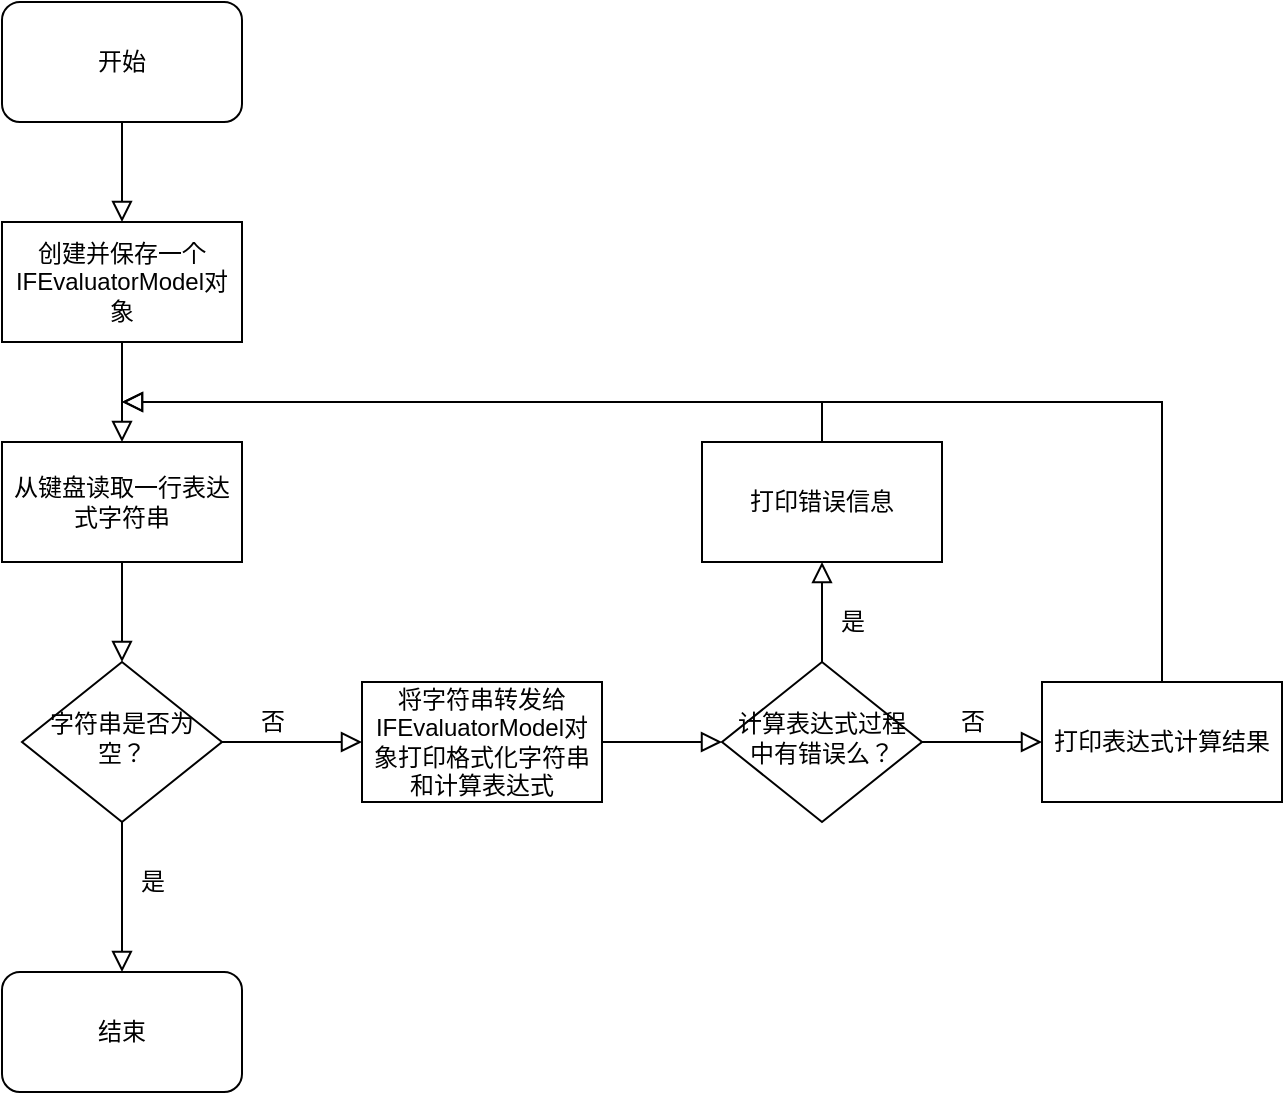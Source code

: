 <mxfile version="19.0.3" type="device"><diagram id="C5RBs43oDa-KdzZeNtuy" name="Page-1"><mxGraphModel dx="1219" dy="790" grid="1" gridSize="10" guides="1" tooltips="1" connect="1" arrows="1" fold="1" page="1" pageScale="1" pageWidth="827" pageHeight="1169" math="0" shadow="0"><root><mxCell id="WIyWlLk6GJQsqaUBKTNV-0"/><mxCell id="WIyWlLk6GJQsqaUBKTNV-1" parent="WIyWlLk6GJQsqaUBKTNV-0"/><mxCell id="f3YWGKGAmeOURzCdeR7j-0" value="从键盘读取一行表达式字符串" style="rounded=0;whiteSpace=wrap;html=1;" vertex="1" parent="WIyWlLk6GJQsqaUBKTNV-1"><mxGeometry x="120" y="260" width="120" height="60" as="geometry"/></mxCell><mxCell id="f3YWGKGAmeOURzCdeR7j-1" value="字符串是否为空？" style="rhombus;whiteSpace=wrap;html=1;shadow=0;fontFamily=Helvetica;fontSize=12;align=center;strokeWidth=1;spacing=6;spacingTop=-4;" vertex="1" parent="WIyWlLk6GJQsqaUBKTNV-1"><mxGeometry x="130" y="370" width="100" height="80" as="geometry"/></mxCell><mxCell id="f3YWGKGAmeOURzCdeR7j-2" value="创建并保存一个IFEvaluatorModel对象" style="rounded=0;whiteSpace=wrap;html=1;" vertex="1" parent="WIyWlLk6GJQsqaUBKTNV-1"><mxGeometry x="120" y="150" width="120" height="60" as="geometry"/></mxCell><mxCell id="f3YWGKGAmeOURzCdeR7j-4" value="" style="rounded=0;html=1;jettySize=auto;orthogonalLoop=1;fontSize=11;endArrow=block;endFill=0;endSize=8;strokeWidth=1;shadow=0;labelBackgroundColor=none;edgeStyle=orthogonalEdgeStyle;exitX=0.5;exitY=1;exitDx=0;exitDy=0;" edge="1" parent="WIyWlLk6GJQsqaUBKTNV-1" source="f3YWGKGAmeOURzCdeR7j-2" target="f3YWGKGAmeOURzCdeR7j-0"><mxGeometry relative="1" as="geometry"><mxPoint x="-30" y="230" as="sourcePoint"/><mxPoint x="-30" y="280" as="targetPoint"/></mxGeometry></mxCell><mxCell id="f3YWGKGAmeOURzCdeR7j-5" value="" style="rounded=0;html=1;jettySize=auto;orthogonalLoop=1;fontSize=11;endArrow=block;endFill=0;endSize=8;strokeWidth=1;shadow=0;labelBackgroundColor=none;edgeStyle=orthogonalEdgeStyle;exitX=0.5;exitY=1;exitDx=0;exitDy=0;" edge="1" parent="WIyWlLk6GJQsqaUBKTNV-1" source="f3YWGKGAmeOURzCdeR7j-9"><mxGeometry relative="1" as="geometry"><mxPoint x="179.5" y="90" as="sourcePoint"/><mxPoint x="180" y="150" as="targetPoint"/></mxGeometry></mxCell><mxCell id="f3YWGKGAmeOURzCdeR7j-6" value="" style="rounded=0;html=1;jettySize=auto;orthogonalLoop=1;fontSize=11;endArrow=block;endFill=0;endSize=8;strokeWidth=1;shadow=0;labelBackgroundColor=none;edgeStyle=orthogonalEdgeStyle;exitX=0.5;exitY=1;exitDx=0;exitDy=0;entryX=0.5;entryY=0;entryDx=0;entryDy=0;" edge="1" parent="WIyWlLk6GJQsqaUBKTNV-1" source="f3YWGKGAmeOURzCdeR7j-0" target="f3YWGKGAmeOURzCdeR7j-1"><mxGeometry relative="1" as="geometry"><mxPoint x="179.5" y="340" as="sourcePoint"/><mxPoint x="179.5" y="410" as="targetPoint"/></mxGeometry></mxCell><mxCell id="f3YWGKGAmeOURzCdeR7j-7" value="结束" style="rounded=1;whiteSpace=wrap;html=1;" vertex="1" parent="WIyWlLk6GJQsqaUBKTNV-1"><mxGeometry x="120" y="525" width="120" height="60" as="geometry"/></mxCell><mxCell id="f3YWGKGAmeOURzCdeR7j-8" value="" style="rounded=0;html=1;jettySize=auto;orthogonalLoop=1;fontSize=11;endArrow=block;endFill=0;endSize=8;strokeWidth=1;shadow=0;labelBackgroundColor=none;edgeStyle=orthogonalEdgeStyle;exitX=0.5;exitY=0;exitDx=0;exitDy=0;" edge="1" parent="WIyWlLk6GJQsqaUBKTNV-1" source="f3YWGKGAmeOURzCdeR7j-18"><mxGeometry relative="1" as="geometry"><mxPoint x="720" y="250" as="sourcePoint"/><mxPoint x="180" y="240" as="targetPoint"/><Array as="points"><mxPoint x="700" y="240"/><mxPoint x="560" y="240"/></Array></mxGeometry></mxCell><mxCell id="f3YWGKGAmeOURzCdeR7j-9" value="开始" style="rounded=1;whiteSpace=wrap;html=1;" vertex="1" parent="WIyWlLk6GJQsqaUBKTNV-1"><mxGeometry x="120" y="40" width="120" height="60" as="geometry"/></mxCell><mxCell id="f3YWGKGAmeOURzCdeR7j-10" value="" style="rounded=0;html=1;jettySize=auto;orthogonalLoop=1;fontSize=11;endArrow=block;endFill=0;endSize=8;strokeWidth=1;shadow=0;labelBackgroundColor=none;edgeStyle=orthogonalEdgeStyle;exitX=0.5;exitY=1;exitDx=0;exitDy=0;entryX=0.5;entryY=0;entryDx=0;entryDy=0;" edge="1" parent="WIyWlLk6GJQsqaUBKTNV-1" source="f3YWGKGAmeOURzCdeR7j-1" target="f3YWGKGAmeOURzCdeR7j-7"><mxGeometry relative="1" as="geometry"><mxPoint x="179.5" y="470" as="sourcePoint"/><mxPoint x="179.5" y="540" as="targetPoint"/></mxGeometry></mxCell><mxCell id="f3YWGKGAmeOURzCdeR7j-11" value="是" style="text;html=1;align=center;verticalAlign=middle;resizable=0;points=[];autosize=1;strokeColor=none;fillColor=none;" vertex="1" parent="WIyWlLk6GJQsqaUBKTNV-1"><mxGeometry x="180" y="470" width="30" height="20" as="geometry"/></mxCell><mxCell id="f3YWGKGAmeOURzCdeR7j-12" value="将字符串转发给IFEvaluatorModel对象打印格式化字符串和计算表达式" style="rounded=0;whiteSpace=wrap;html=1;" vertex="1" parent="WIyWlLk6GJQsqaUBKTNV-1"><mxGeometry x="300" y="380" width="120" height="60" as="geometry"/></mxCell><mxCell id="f3YWGKGAmeOURzCdeR7j-14" value="计算表达式过程中有错误么？" style="rhombus;whiteSpace=wrap;html=1;shadow=0;fontFamily=Helvetica;fontSize=12;align=center;strokeWidth=1;spacing=6;spacingTop=-4;" vertex="1" parent="WIyWlLk6GJQsqaUBKTNV-1"><mxGeometry x="480" y="370" width="100" height="80" as="geometry"/></mxCell><mxCell id="f3YWGKGAmeOURzCdeR7j-15" value="" style="rounded=0;html=1;jettySize=auto;orthogonalLoop=1;fontSize=11;endArrow=block;endFill=0;endSize=8;strokeWidth=1;shadow=0;labelBackgroundColor=none;edgeStyle=orthogonalEdgeStyle;exitX=1;exitY=0.5;exitDx=0;exitDy=0;entryX=0;entryY=0.5;entryDx=0;entryDy=0;" edge="1" parent="WIyWlLk6GJQsqaUBKTNV-1" source="f3YWGKGAmeOURzCdeR7j-1" target="f3YWGKGAmeOURzCdeR7j-12"><mxGeometry relative="1" as="geometry"><mxPoint x="250" y="420" as="sourcePoint"/><mxPoint x="250" y="490" as="targetPoint"/></mxGeometry></mxCell><mxCell id="f3YWGKGAmeOURzCdeR7j-16" value="否" style="text;html=1;align=center;verticalAlign=middle;resizable=0;points=[];autosize=1;strokeColor=none;fillColor=none;" vertex="1" parent="WIyWlLk6GJQsqaUBKTNV-1"><mxGeometry x="240" y="390" width="30" height="20" as="geometry"/></mxCell><mxCell id="f3YWGKGAmeOURzCdeR7j-17" value="" style="rounded=0;html=1;jettySize=auto;orthogonalLoop=1;fontSize=11;endArrow=block;endFill=0;endSize=8;strokeWidth=1;shadow=0;labelBackgroundColor=none;edgeStyle=orthogonalEdgeStyle;exitX=1;exitY=0.5;exitDx=0;exitDy=0;entryX=0;entryY=0.5;entryDx=0;entryDy=0;" edge="1" parent="WIyWlLk6GJQsqaUBKTNV-1" source="f3YWGKGAmeOURzCdeR7j-12" target="f3YWGKGAmeOURzCdeR7j-14"><mxGeometry relative="1" as="geometry"><mxPoint x="460" y="290" as="sourcePoint"/><mxPoint x="460" y="360" as="targetPoint"/></mxGeometry></mxCell><mxCell id="f3YWGKGAmeOURzCdeR7j-18" value="打印表达式计算结果" style="rounded=0;whiteSpace=wrap;html=1;" vertex="1" parent="WIyWlLk6GJQsqaUBKTNV-1"><mxGeometry x="640" y="380" width="120" height="60" as="geometry"/></mxCell><mxCell id="f3YWGKGAmeOURzCdeR7j-19" value="打印错误信息" style="rounded=0;whiteSpace=wrap;html=1;" vertex="1" parent="WIyWlLk6GJQsqaUBKTNV-1"><mxGeometry x="470" y="260" width="120" height="60" as="geometry"/></mxCell><mxCell id="f3YWGKGAmeOURzCdeR7j-20" value="" style="rounded=0;html=1;jettySize=auto;orthogonalLoop=1;fontSize=11;endArrow=block;endFill=0;endSize=8;strokeWidth=1;shadow=0;labelBackgroundColor=none;edgeStyle=orthogonalEdgeStyle;exitX=1;exitY=0.5;exitDx=0;exitDy=0;" edge="1" parent="WIyWlLk6GJQsqaUBKTNV-1" source="f3YWGKGAmeOURzCdeR7j-14" target="f3YWGKGAmeOURzCdeR7j-18"><mxGeometry relative="1" as="geometry"><mxPoint x="590" y="455" as="sourcePoint"/><mxPoint x="590" y="525" as="targetPoint"/></mxGeometry></mxCell><mxCell id="f3YWGKGAmeOURzCdeR7j-21" value="" style="rounded=0;html=1;jettySize=auto;orthogonalLoop=1;fontSize=11;endArrow=block;endFill=0;endSize=8;strokeWidth=1;shadow=0;labelBackgroundColor=none;edgeStyle=orthogonalEdgeStyle;exitX=0.5;exitY=0;exitDx=0;exitDy=0;entryX=0.5;entryY=1;entryDx=0;entryDy=0;" edge="1" parent="WIyWlLk6GJQsqaUBKTNV-1" source="f3YWGKGAmeOURzCdeR7j-14" target="f3YWGKGAmeOURzCdeR7j-19"><mxGeometry relative="1" as="geometry"><mxPoint x="640" y="300" as="sourcePoint"/><mxPoint x="640" y="370" as="targetPoint"/></mxGeometry></mxCell><mxCell id="f3YWGKGAmeOURzCdeR7j-22" value="是" style="text;html=1;align=center;verticalAlign=middle;resizable=0;points=[];autosize=1;strokeColor=none;fillColor=none;" vertex="1" parent="WIyWlLk6GJQsqaUBKTNV-1"><mxGeometry x="530" y="340" width="30" height="20" as="geometry"/></mxCell><mxCell id="f3YWGKGAmeOURzCdeR7j-23" value="否" style="text;html=1;align=center;verticalAlign=middle;resizable=0;points=[];autosize=1;strokeColor=none;fillColor=none;" vertex="1" parent="WIyWlLk6GJQsqaUBKTNV-1"><mxGeometry x="590" y="390" width="30" height="20" as="geometry"/></mxCell><mxCell id="f3YWGKGAmeOURzCdeR7j-24" value="" style="rounded=0;html=1;jettySize=auto;orthogonalLoop=1;fontSize=11;endArrow=block;endFill=0;endSize=8;strokeWidth=1;shadow=0;labelBackgroundColor=none;edgeStyle=orthogonalEdgeStyle;exitX=0.5;exitY=0;exitDx=0;exitDy=0;" edge="1" parent="WIyWlLk6GJQsqaUBKTNV-1" source="f3YWGKGAmeOURzCdeR7j-19"><mxGeometry relative="1" as="geometry"><mxPoint x="540" y="220" as="sourcePoint"/><mxPoint x="180" y="240" as="targetPoint"/><Array as="points"><mxPoint x="530" y="240"/></Array></mxGeometry></mxCell></root></mxGraphModel></diagram></mxfile>